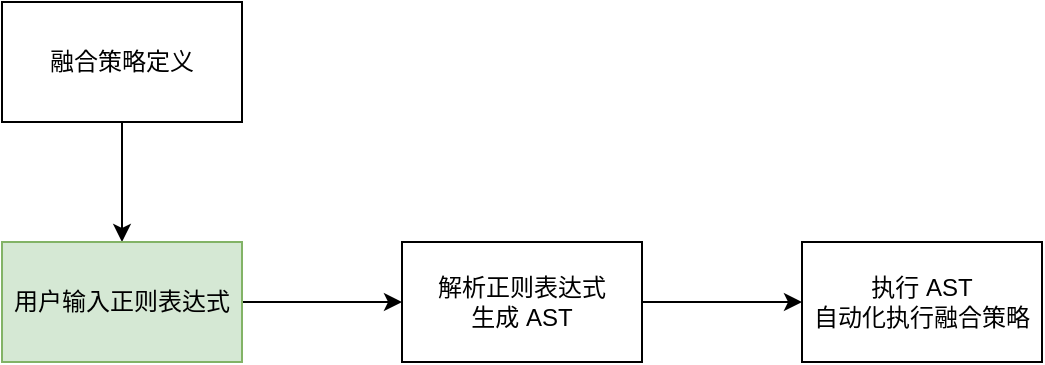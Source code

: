 <mxfile version="21.5.0" type="github">
  <diagram name="第 1 页" id="2Vnw62YYS_jXsldepSf_">
    <mxGraphModel dx="1434" dy="770" grid="1" gridSize="10" guides="1" tooltips="1" connect="1" arrows="1" fold="1" page="1" pageScale="1" pageWidth="827" pageHeight="1169" math="0" shadow="0">
      <root>
        <mxCell id="0" />
        <mxCell id="1" parent="0" />
        <mxCell id="ZqUYUjspRrhIS6OB5v-p-3" value="" style="edgeStyle=orthogonalEdgeStyle;rounded=0;orthogonalLoop=1;jettySize=auto;html=1;" edge="1" parent="1" source="ZqUYUjspRrhIS6OB5v-p-1" target="ZqUYUjspRrhIS6OB5v-p-2">
          <mxGeometry relative="1" as="geometry" />
        </mxCell>
        <mxCell id="ZqUYUjspRrhIS6OB5v-p-1" value="融合策略定义" style="rounded=0;whiteSpace=wrap;html=1;" vertex="1" parent="1">
          <mxGeometry x="140" y="190" width="120" height="60" as="geometry" />
        </mxCell>
        <mxCell id="ZqUYUjspRrhIS6OB5v-p-5" value="" style="edgeStyle=orthogonalEdgeStyle;rounded=0;orthogonalLoop=1;jettySize=auto;html=1;" edge="1" parent="1" source="ZqUYUjspRrhIS6OB5v-p-2" target="ZqUYUjspRrhIS6OB5v-p-4">
          <mxGeometry relative="1" as="geometry" />
        </mxCell>
        <mxCell id="ZqUYUjspRrhIS6OB5v-p-2" value="用户输入正则表达式" style="whiteSpace=wrap;html=1;rounded=0;fillColor=#d5e8d4;strokeColor=#82b366;" vertex="1" parent="1">
          <mxGeometry x="140" y="310" width="120" height="60" as="geometry" />
        </mxCell>
        <mxCell id="ZqUYUjspRrhIS6OB5v-p-7" value="" style="edgeStyle=orthogonalEdgeStyle;rounded=0;orthogonalLoop=1;jettySize=auto;html=1;" edge="1" parent="1" source="ZqUYUjspRrhIS6OB5v-p-4" target="ZqUYUjspRrhIS6OB5v-p-6">
          <mxGeometry relative="1" as="geometry" />
        </mxCell>
        <mxCell id="ZqUYUjspRrhIS6OB5v-p-4" value="解析正则表达式&lt;br&gt;生成 AST" style="whiteSpace=wrap;html=1;rounded=0;" vertex="1" parent="1">
          <mxGeometry x="340" y="310" width="120" height="60" as="geometry" />
        </mxCell>
        <mxCell id="ZqUYUjspRrhIS6OB5v-p-6" value="执行 AST&lt;br&gt;自动化执行融合策略" style="whiteSpace=wrap;html=1;rounded=0;" vertex="1" parent="1">
          <mxGeometry x="540" y="310" width="120" height="60" as="geometry" />
        </mxCell>
      </root>
    </mxGraphModel>
  </diagram>
</mxfile>
